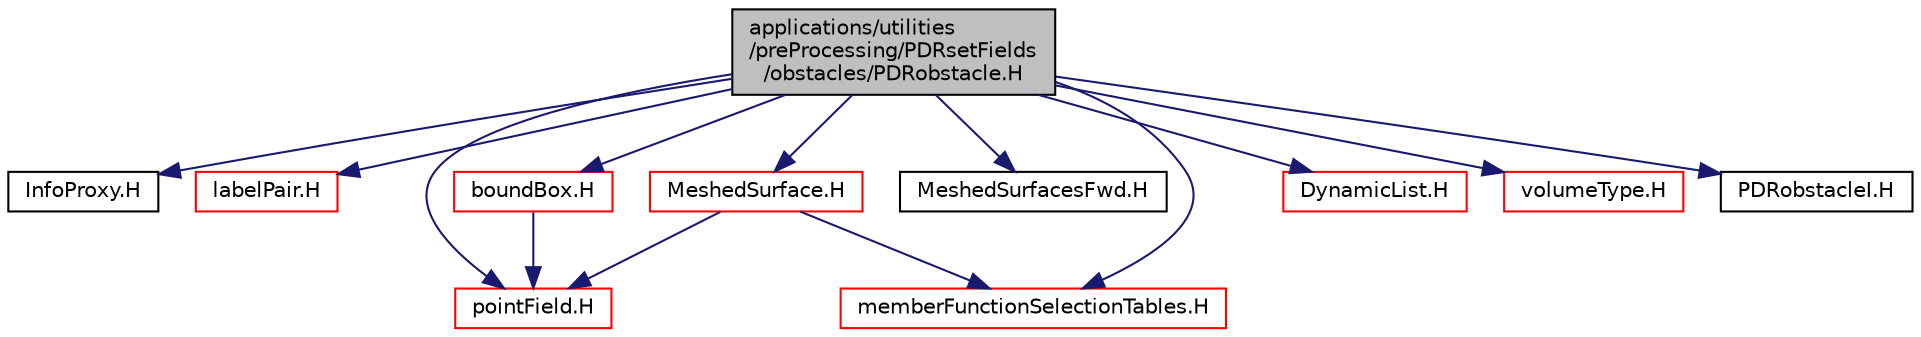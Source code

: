 digraph "applications/utilities/preProcessing/PDRsetFields/obstacles/PDRobstacle.H"
{
  bgcolor="transparent";
  edge [fontname="Helvetica",fontsize="10",labelfontname="Helvetica",labelfontsize="10"];
  node [fontname="Helvetica",fontsize="10",shape=record];
  Node1 [label="applications/utilities\l/preProcessing/PDRsetFields\l/obstacles/PDRobstacle.H",height=0.2,width=0.4,color="black", fillcolor="grey75", style="filled" fontcolor="black"];
  Node1 -> Node2 [color="midnightblue",fontsize="10",style="solid",fontname="Helvetica"];
  Node2 [label="InfoProxy.H",height=0.2,width=0.4,color="black",URL="$InfoProxy_8H.html"];
  Node1 -> Node3 [color="midnightblue",fontsize="10",style="solid",fontname="Helvetica"];
  Node3 [label="labelPair.H",height=0.2,width=0.4,color="red",URL="$labelPair_8H.html"];
  Node1 -> Node4 [color="midnightblue",fontsize="10",style="solid",fontname="Helvetica"];
  Node4 [label="MeshedSurface.H",height=0.2,width=0.4,color="red",URL="$MeshedSurface_8H.html"];
  Node4 -> Node5 [color="midnightblue",fontsize="10",style="solid",fontname="Helvetica"];
  Node5 [label="pointField.H",height=0.2,width=0.4,color="red",URL="$pointField_8H.html"];
  Node4 -> Node6 [color="midnightblue",fontsize="10",style="solid",fontname="Helvetica"];
  Node6 [label="memberFunctionSelectionTables.H",height=0.2,width=0.4,color="red",URL="$memberFunctionSelectionTables_8H.html",tooltip="Macros to enable the easy declaration of member function selection tables. "];
  Node1 -> Node7 [color="midnightblue",fontsize="10",style="solid",fontname="Helvetica"];
  Node7 [label="MeshedSurfacesFwd.H",height=0.2,width=0.4,color="black",URL="$MeshedSurfacesFwd_8H.html"];
  Node1 -> Node8 [color="midnightblue",fontsize="10",style="solid",fontname="Helvetica"];
  Node8 [label="boundBox.H",height=0.2,width=0.4,color="red",URL="$boundBox_8H.html"];
  Node8 -> Node5 [color="midnightblue",fontsize="10",style="solid",fontname="Helvetica"];
  Node1 -> Node9 [color="midnightblue",fontsize="10",style="solid",fontname="Helvetica"];
  Node9 [label="DynamicList.H",height=0.2,width=0.4,color="red",URL="$DynamicList_8H.html"];
  Node1 -> Node5 [color="midnightblue",fontsize="10",style="solid",fontname="Helvetica"];
  Node1 -> Node10 [color="midnightblue",fontsize="10",style="solid",fontname="Helvetica"];
  Node10 [label="volumeType.H",height=0.2,width=0.4,color="red",URL="$volumeType_8H.html"];
  Node1 -> Node6 [color="midnightblue",fontsize="10",style="solid",fontname="Helvetica"];
  Node1 -> Node11 [color="midnightblue",fontsize="10",style="solid",fontname="Helvetica"];
  Node11 [label="PDRobstacleI.H",height=0.2,width=0.4,color="black",URL="$PDRobstacleI_8H.html"];
}
